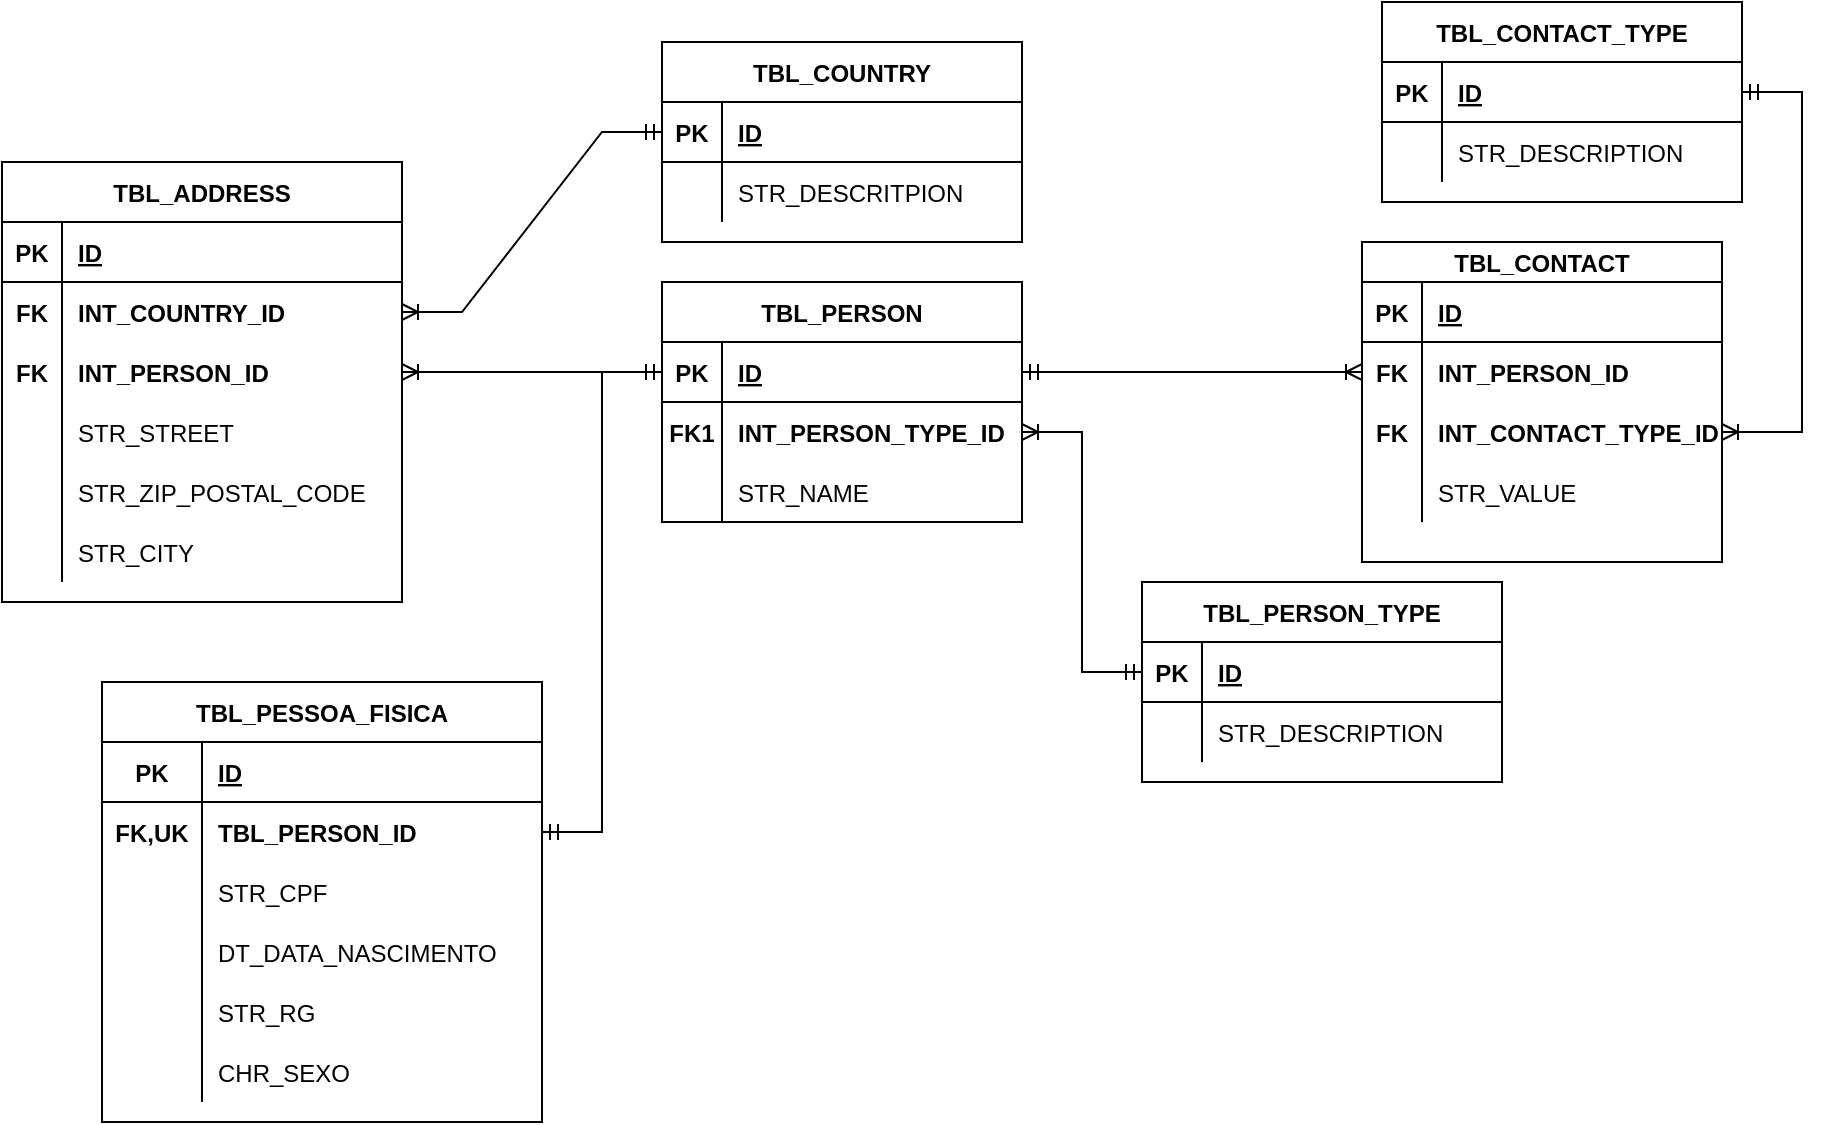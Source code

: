 <mxfile version="20.3.0" type="device"><diagram id="R2lEEEUBdFMjLlhIrx00" name="Page-1"><mxGraphModel dx="1038" dy="649" grid="1" gridSize="10" guides="1" tooltips="1" connect="1" arrows="1" fold="1" page="1" pageScale="1" pageWidth="850" pageHeight="1100" math="0" shadow="0" extFonts="Permanent Marker^https://fonts.googleapis.com/css?family=Permanent+Marker"><root><mxCell id="0"/><mxCell id="1" parent="0"/><mxCell id="Aoj9Gssle_hRVHIdnQII-1" value="TBL_PERSON" style="shape=table;startSize=30;container=1;collapsible=1;childLayout=tableLayout;fixedRows=1;rowLines=0;fontStyle=1;align=center;resizeLast=1;" parent="1" vertex="1"><mxGeometry x="350" y="160" width="180" height="120" as="geometry"/></mxCell><mxCell id="Aoj9Gssle_hRVHIdnQII-2" value="" style="shape=tableRow;horizontal=0;startSize=0;swimlaneHead=0;swimlaneBody=0;fillColor=none;collapsible=0;dropTarget=0;points=[[0,0.5],[1,0.5]];portConstraint=eastwest;top=0;left=0;right=0;bottom=1;" parent="Aoj9Gssle_hRVHIdnQII-1" vertex="1"><mxGeometry y="30" width="180" height="30" as="geometry"/></mxCell><mxCell id="Aoj9Gssle_hRVHIdnQII-3" value="PK" style="shape=partialRectangle;connectable=0;fillColor=none;top=0;left=0;bottom=0;right=0;fontStyle=1;overflow=hidden;" parent="Aoj9Gssle_hRVHIdnQII-2" vertex="1"><mxGeometry width="30" height="30" as="geometry"><mxRectangle width="30" height="30" as="alternateBounds"/></mxGeometry></mxCell><mxCell id="Aoj9Gssle_hRVHIdnQII-4" value="ID" style="shape=partialRectangle;connectable=0;fillColor=none;top=0;left=0;bottom=0;right=0;align=left;spacingLeft=6;fontStyle=5;overflow=hidden;" parent="Aoj9Gssle_hRVHIdnQII-2" vertex="1"><mxGeometry x="30" width="150" height="30" as="geometry"><mxRectangle width="150" height="30" as="alternateBounds"/></mxGeometry></mxCell><mxCell id="Aoj9Gssle_hRVHIdnQII-8" value="" style="shape=tableRow;horizontal=0;startSize=0;swimlaneHead=0;swimlaneBody=0;fillColor=none;collapsible=0;dropTarget=0;points=[[0,0.5],[1,0.5]];portConstraint=eastwest;top=0;left=0;right=0;bottom=0;" parent="Aoj9Gssle_hRVHIdnQII-1" vertex="1"><mxGeometry y="60" width="180" height="30" as="geometry"/></mxCell><mxCell id="Aoj9Gssle_hRVHIdnQII-9" value="FK1" style="shape=partialRectangle;connectable=0;fillColor=none;top=0;left=0;bottom=0;right=0;editable=1;overflow=hidden;fontStyle=1" parent="Aoj9Gssle_hRVHIdnQII-8" vertex="1"><mxGeometry width="30" height="30" as="geometry"><mxRectangle width="30" height="30" as="alternateBounds"/></mxGeometry></mxCell><mxCell id="Aoj9Gssle_hRVHIdnQII-10" value="INT_PERSON_TYPE_ID" style="shape=partialRectangle;connectable=0;fillColor=none;top=0;left=0;bottom=0;right=0;align=left;spacingLeft=6;overflow=hidden;fontStyle=1" parent="Aoj9Gssle_hRVHIdnQII-8" vertex="1"><mxGeometry x="30" width="150" height="30" as="geometry"><mxRectangle width="150" height="30" as="alternateBounds"/></mxGeometry></mxCell><mxCell id="Aoj9Gssle_hRVHIdnQII-5" value="" style="shape=tableRow;horizontal=0;startSize=0;swimlaneHead=0;swimlaneBody=0;fillColor=none;collapsible=0;dropTarget=0;points=[[0,0.5],[1,0.5]];portConstraint=eastwest;top=0;left=0;right=0;bottom=0;" parent="Aoj9Gssle_hRVHIdnQII-1" vertex="1"><mxGeometry y="90" width="180" height="30" as="geometry"/></mxCell><mxCell id="Aoj9Gssle_hRVHIdnQII-6" value="" style="shape=partialRectangle;connectable=0;fillColor=none;top=0;left=0;bottom=0;right=0;editable=1;overflow=hidden;" parent="Aoj9Gssle_hRVHIdnQII-5" vertex="1"><mxGeometry width="30" height="30" as="geometry"><mxRectangle width="30" height="30" as="alternateBounds"/></mxGeometry></mxCell><mxCell id="Aoj9Gssle_hRVHIdnQII-7" value="STR_NAME" style="shape=partialRectangle;connectable=0;fillColor=none;top=0;left=0;bottom=0;right=0;align=left;spacingLeft=6;overflow=hidden;" parent="Aoj9Gssle_hRVHIdnQII-5" vertex="1"><mxGeometry x="30" width="150" height="30" as="geometry"><mxRectangle width="150" height="30" as="alternateBounds"/></mxGeometry></mxCell><mxCell id="Aoj9Gssle_hRVHIdnQII-14" value="TBL_PERSON_TYPE" style="shape=table;startSize=30;container=1;collapsible=1;childLayout=tableLayout;fixedRows=1;rowLines=0;fontStyle=1;align=center;resizeLast=1;" parent="1" vertex="1"><mxGeometry x="590" y="310" width="180" height="100" as="geometry"/></mxCell><mxCell id="Aoj9Gssle_hRVHIdnQII-15" value="" style="shape=tableRow;horizontal=0;startSize=0;swimlaneHead=0;swimlaneBody=0;fillColor=none;collapsible=0;dropTarget=0;points=[[0,0.5],[1,0.5]];portConstraint=eastwest;top=0;left=0;right=0;bottom=1;" parent="Aoj9Gssle_hRVHIdnQII-14" vertex="1"><mxGeometry y="30" width="180" height="30" as="geometry"/></mxCell><mxCell id="Aoj9Gssle_hRVHIdnQII-16" value="PK" style="shape=partialRectangle;connectable=0;fillColor=none;top=0;left=0;bottom=0;right=0;fontStyle=1;overflow=hidden;" parent="Aoj9Gssle_hRVHIdnQII-15" vertex="1"><mxGeometry width="30" height="30" as="geometry"><mxRectangle width="30" height="30" as="alternateBounds"/></mxGeometry></mxCell><mxCell id="Aoj9Gssle_hRVHIdnQII-17" value="ID" style="shape=partialRectangle;connectable=0;fillColor=none;top=0;left=0;bottom=0;right=0;align=left;spacingLeft=6;fontStyle=5;overflow=hidden;" parent="Aoj9Gssle_hRVHIdnQII-15" vertex="1"><mxGeometry x="30" width="150" height="30" as="geometry"><mxRectangle width="150" height="30" as="alternateBounds"/></mxGeometry></mxCell><mxCell id="Aoj9Gssle_hRVHIdnQII-18" value="" style="shape=tableRow;horizontal=0;startSize=0;swimlaneHead=0;swimlaneBody=0;fillColor=none;collapsible=0;dropTarget=0;points=[[0,0.5],[1,0.5]];portConstraint=eastwest;top=0;left=0;right=0;bottom=0;" parent="Aoj9Gssle_hRVHIdnQII-14" vertex="1"><mxGeometry y="60" width="180" height="30" as="geometry"/></mxCell><mxCell id="Aoj9Gssle_hRVHIdnQII-19" value="" style="shape=partialRectangle;connectable=0;fillColor=none;top=0;left=0;bottom=0;right=0;editable=1;overflow=hidden;" parent="Aoj9Gssle_hRVHIdnQII-18" vertex="1"><mxGeometry width="30" height="30" as="geometry"><mxRectangle width="30" height="30" as="alternateBounds"/></mxGeometry></mxCell><mxCell id="Aoj9Gssle_hRVHIdnQII-20" value="STR_DESCRIPTION" style="shape=partialRectangle;connectable=0;fillColor=none;top=0;left=0;bottom=0;right=0;align=left;spacingLeft=6;overflow=hidden;" parent="Aoj9Gssle_hRVHIdnQII-18" vertex="1"><mxGeometry x="30" width="150" height="30" as="geometry"><mxRectangle width="150" height="30" as="alternateBounds"/></mxGeometry></mxCell><mxCell id="Aoj9Gssle_hRVHIdnQII-31" value="TBL_CONTACT_TYPE" style="shape=table;startSize=30;container=1;collapsible=1;childLayout=tableLayout;fixedRows=1;rowLines=0;fontStyle=1;align=center;resizeLast=1;" parent="1" vertex="1"><mxGeometry x="710" y="20" width="180" height="100" as="geometry"/></mxCell><mxCell id="Aoj9Gssle_hRVHIdnQII-32" value="" style="shape=tableRow;horizontal=0;startSize=0;swimlaneHead=0;swimlaneBody=0;fillColor=none;collapsible=0;dropTarget=0;points=[[0,0.5],[1,0.5]];portConstraint=eastwest;top=0;left=0;right=0;bottom=1;" parent="Aoj9Gssle_hRVHIdnQII-31" vertex="1"><mxGeometry y="30" width="180" height="30" as="geometry"/></mxCell><mxCell id="Aoj9Gssle_hRVHIdnQII-33" value="PK" style="shape=partialRectangle;connectable=0;fillColor=none;top=0;left=0;bottom=0;right=0;fontStyle=1;overflow=hidden;" parent="Aoj9Gssle_hRVHIdnQII-32" vertex="1"><mxGeometry width="30" height="30" as="geometry"><mxRectangle width="30" height="30" as="alternateBounds"/></mxGeometry></mxCell><mxCell id="Aoj9Gssle_hRVHIdnQII-34" value="ID" style="shape=partialRectangle;connectable=0;fillColor=none;top=0;left=0;bottom=0;right=0;align=left;spacingLeft=6;fontStyle=5;overflow=hidden;" parent="Aoj9Gssle_hRVHIdnQII-32" vertex="1"><mxGeometry x="30" width="150" height="30" as="geometry"><mxRectangle width="150" height="30" as="alternateBounds"/></mxGeometry></mxCell><mxCell id="Aoj9Gssle_hRVHIdnQII-35" value="" style="shape=tableRow;horizontal=0;startSize=0;swimlaneHead=0;swimlaneBody=0;fillColor=none;collapsible=0;dropTarget=0;points=[[0,0.5],[1,0.5]];portConstraint=eastwest;top=0;left=0;right=0;bottom=0;" parent="Aoj9Gssle_hRVHIdnQII-31" vertex="1"><mxGeometry y="60" width="180" height="30" as="geometry"/></mxCell><mxCell id="Aoj9Gssle_hRVHIdnQII-36" value="" style="shape=partialRectangle;connectable=0;fillColor=none;top=0;left=0;bottom=0;right=0;editable=1;overflow=hidden;" parent="Aoj9Gssle_hRVHIdnQII-35" vertex="1"><mxGeometry width="30" height="30" as="geometry"><mxRectangle width="30" height="30" as="alternateBounds"/></mxGeometry></mxCell><mxCell id="Aoj9Gssle_hRVHIdnQII-37" value="STR_DESCRIPTION" style="shape=partialRectangle;connectable=0;fillColor=none;top=0;left=0;bottom=0;right=0;align=left;spacingLeft=6;overflow=hidden;" parent="Aoj9Gssle_hRVHIdnQII-35" vertex="1"><mxGeometry x="30" width="150" height="30" as="geometry"><mxRectangle width="150" height="30" as="alternateBounds"/></mxGeometry></mxCell><mxCell id="Aoj9Gssle_hRVHIdnQII-44" value="TBL_CONTACT" style="shape=table;startSize=20;container=1;collapsible=1;childLayout=tableLayout;fixedRows=1;rowLines=0;fontStyle=1;align=center;resizeLast=1;" parent="1" vertex="1"><mxGeometry x="700" y="140" width="180" height="160" as="geometry"/></mxCell><mxCell id="Aoj9Gssle_hRVHIdnQII-45" value="" style="shape=tableRow;horizontal=0;startSize=0;swimlaneHead=0;swimlaneBody=0;fillColor=none;collapsible=0;dropTarget=0;points=[[0,0.5],[1,0.5]];portConstraint=eastwest;top=0;left=0;right=0;bottom=1;" parent="Aoj9Gssle_hRVHIdnQII-44" vertex="1"><mxGeometry y="20" width="180" height="30" as="geometry"/></mxCell><mxCell id="Aoj9Gssle_hRVHIdnQII-46" value="PK" style="shape=partialRectangle;connectable=0;fillColor=none;top=0;left=0;bottom=0;right=0;fontStyle=1;overflow=hidden;" parent="Aoj9Gssle_hRVHIdnQII-45" vertex="1"><mxGeometry width="30" height="30" as="geometry"><mxRectangle width="30" height="30" as="alternateBounds"/></mxGeometry></mxCell><mxCell id="Aoj9Gssle_hRVHIdnQII-47" value="ID" style="shape=partialRectangle;connectable=0;fillColor=none;top=0;left=0;bottom=0;right=0;align=left;spacingLeft=6;fontStyle=5;overflow=hidden;" parent="Aoj9Gssle_hRVHIdnQII-45" vertex="1"><mxGeometry x="30" width="150" height="30" as="geometry"><mxRectangle width="150" height="30" as="alternateBounds"/></mxGeometry></mxCell><mxCell id="Aoj9Gssle_hRVHIdnQII-75" value="" style="shape=tableRow;horizontal=0;startSize=0;swimlaneHead=0;swimlaneBody=0;fillColor=none;collapsible=0;dropTarget=0;points=[[0,0.5],[1,0.5]];portConstraint=eastwest;top=0;left=0;right=0;bottom=0;" parent="Aoj9Gssle_hRVHIdnQII-44" vertex="1"><mxGeometry y="50" width="180" height="30" as="geometry"/></mxCell><mxCell id="Aoj9Gssle_hRVHIdnQII-76" value="FK" style="shape=partialRectangle;connectable=0;fillColor=none;top=0;left=0;bottom=0;right=0;fontStyle=1;overflow=hidden;" parent="Aoj9Gssle_hRVHIdnQII-75" vertex="1"><mxGeometry width="30" height="30" as="geometry"><mxRectangle width="30" height="30" as="alternateBounds"/></mxGeometry></mxCell><mxCell id="Aoj9Gssle_hRVHIdnQII-77" value="INT_PERSON_ID" style="shape=partialRectangle;connectable=0;fillColor=none;top=0;left=0;bottom=0;right=0;align=left;spacingLeft=6;fontStyle=1;overflow=hidden;" parent="Aoj9Gssle_hRVHIdnQII-75" vertex="1"><mxGeometry x="30" width="150" height="30" as="geometry"><mxRectangle width="150" height="30" as="alternateBounds"/></mxGeometry></mxCell><mxCell id="Aoj9Gssle_hRVHIdnQII-78" value="" style="shape=tableRow;horizontal=0;startSize=0;swimlaneHead=0;swimlaneBody=0;fillColor=none;collapsible=0;dropTarget=0;points=[[0,0.5],[1,0.5]];portConstraint=eastwest;top=0;left=0;right=0;bottom=0;" parent="Aoj9Gssle_hRVHIdnQII-44" vertex="1"><mxGeometry y="80" width="180" height="30" as="geometry"/></mxCell><mxCell id="Aoj9Gssle_hRVHIdnQII-79" value="FK" style="shape=partialRectangle;connectable=0;fillColor=none;top=0;left=0;bottom=0;right=0;fontStyle=1;overflow=hidden;" parent="Aoj9Gssle_hRVHIdnQII-78" vertex="1"><mxGeometry width="30" height="30" as="geometry"><mxRectangle width="30" height="30" as="alternateBounds"/></mxGeometry></mxCell><mxCell id="Aoj9Gssle_hRVHIdnQII-80" value="INT_CONTACT_TYPE_ID" style="shape=partialRectangle;connectable=0;fillColor=none;top=0;left=0;bottom=0;right=0;align=left;spacingLeft=6;fontStyle=1;overflow=hidden;" parent="Aoj9Gssle_hRVHIdnQII-78" vertex="1"><mxGeometry x="30" width="150" height="30" as="geometry"><mxRectangle width="150" height="30" as="alternateBounds"/></mxGeometry></mxCell><mxCell id="Aoj9Gssle_hRVHIdnQII-82" value="" style="shape=tableRow;horizontal=0;startSize=0;swimlaneHead=0;swimlaneBody=0;fillColor=none;collapsible=0;dropTarget=0;points=[[0,0.5],[1,0.5]];portConstraint=eastwest;top=0;left=0;right=0;bottom=0;" parent="Aoj9Gssle_hRVHIdnQII-44" vertex="1"><mxGeometry y="110" width="180" height="30" as="geometry"/></mxCell><mxCell id="Aoj9Gssle_hRVHIdnQII-83" value="" style="shape=partialRectangle;connectable=0;fillColor=none;top=0;left=0;bottom=0;right=0;editable=1;overflow=hidden;" parent="Aoj9Gssle_hRVHIdnQII-82" vertex="1"><mxGeometry width="30" height="30" as="geometry"><mxRectangle width="30" height="30" as="alternateBounds"/></mxGeometry></mxCell><mxCell id="Aoj9Gssle_hRVHIdnQII-84" value="STR_VALUE" style="shape=partialRectangle;connectable=0;fillColor=none;top=0;left=0;bottom=0;right=0;align=left;spacingLeft=6;overflow=hidden;" parent="Aoj9Gssle_hRVHIdnQII-82" vertex="1"><mxGeometry x="30" width="150" height="30" as="geometry"><mxRectangle width="150" height="30" as="alternateBounds"/></mxGeometry></mxCell><mxCell id="Aoj9Gssle_hRVHIdnQII-85" value="TBL_ADDRESS" style="shape=table;startSize=30;container=1;collapsible=1;childLayout=tableLayout;fixedRows=1;rowLines=0;fontStyle=1;align=center;resizeLast=1;" parent="1" vertex="1"><mxGeometry x="20" y="100" width="200" height="220" as="geometry"/></mxCell><mxCell id="Aoj9Gssle_hRVHIdnQII-86" value="" style="shape=tableRow;horizontal=0;startSize=0;swimlaneHead=0;swimlaneBody=0;fillColor=none;collapsible=0;dropTarget=0;points=[[0,0.5],[1,0.5]];portConstraint=eastwest;top=0;left=0;right=0;bottom=1;" parent="Aoj9Gssle_hRVHIdnQII-85" vertex="1"><mxGeometry y="30" width="200" height="30" as="geometry"/></mxCell><mxCell id="Aoj9Gssle_hRVHIdnQII-87" value="PK" style="shape=partialRectangle;connectable=0;fillColor=none;top=0;left=0;bottom=0;right=0;fontStyle=1;overflow=hidden;" parent="Aoj9Gssle_hRVHIdnQII-86" vertex="1"><mxGeometry width="30" height="30" as="geometry"><mxRectangle width="30" height="30" as="alternateBounds"/></mxGeometry></mxCell><mxCell id="Aoj9Gssle_hRVHIdnQII-88" value="ID" style="shape=partialRectangle;connectable=0;fillColor=none;top=0;left=0;bottom=0;right=0;align=left;spacingLeft=6;fontStyle=5;overflow=hidden;" parent="Aoj9Gssle_hRVHIdnQII-86" vertex="1"><mxGeometry x="30" width="170" height="30" as="geometry"><mxRectangle width="170" height="30" as="alternateBounds"/></mxGeometry></mxCell><mxCell id="Aoj9Gssle_hRVHIdnQII-108" value="" style="shape=tableRow;horizontal=0;startSize=0;swimlaneHead=0;swimlaneBody=0;fillColor=none;collapsible=0;dropTarget=0;points=[[0,0.5],[1,0.5]];portConstraint=eastwest;top=0;left=0;right=0;bottom=0;" parent="Aoj9Gssle_hRVHIdnQII-85" vertex="1"><mxGeometry y="60" width="200" height="30" as="geometry"/></mxCell><mxCell id="Aoj9Gssle_hRVHIdnQII-109" value="FK" style="shape=partialRectangle;connectable=0;fillColor=none;top=0;left=0;bottom=0;right=0;fontStyle=1;overflow=hidden;" parent="Aoj9Gssle_hRVHIdnQII-108" vertex="1"><mxGeometry width="30" height="30" as="geometry"><mxRectangle width="30" height="30" as="alternateBounds"/></mxGeometry></mxCell><mxCell id="Aoj9Gssle_hRVHIdnQII-110" value="INT_COUNTRY_ID" style="shape=partialRectangle;connectable=0;fillColor=none;top=0;left=0;bottom=0;right=0;align=left;spacingLeft=6;fontStyle=1;overflow=hidden;" parent="Aoj9Gssle_hRVHIdnQII-108" vertex="1"><mxGeometry x="30" width="170" height="30" as="geometry"><mxRectangle width="170" height="30" as="alternateBounds"/></mxGeometry></mxCell><mxCell id="Aoj9Gssle_hRVHIdnQII-125" value="" style="shape=tableRow;horizontal=0;startSize=0;swimlaneHead=0;swimlaneBody=0;fillColor=none;collapsible=0;dropTarget=0;points=[[0,0.5],[1,0.5]];portConstraint=eastwest;top=0;left=0;right=0;bottom=0;" parent="Aoj9Gssle_hRVHIdnQII-85" vertex="1"><mxGeometry y="90" width="200" height="30" as="geometry"/></mxCell><mxCell id="Aoj9Gssle_hRVHIdnQII-126" value="FK" style="shape=partialRectangle;connectable=0;fillColor=none;top=0;left=0;bottom=0;right=0;fontStyle=1;overflow=hidden;" parent="Aoj9Gssle_hRVHIdnQII-125" vertex="1"><mxGeometry width="30" height="30" as="geometry"><mxRectangle width="30" height="30" as="alternateBounds"/></mxGeometry></mxCell><mxCell id="Aoj9Gssle_hRVHIdnQII-127" value="INT_PERSON_ID" style="shape=partialRectangle;connectable=0;fillColor=none;top=0;left=0;bottom=0;right=0;align=left;spacingLeft=6;fontStyle=1;overflow=hidden;" parent="Aoj9Gssle_hRVHIdnQII-125" vertex="1"><mxGeometry x="30" width="170" height="30" as="geometry"><mxRectangle width="170" height="30" as="alternateBounds"/></mxGeometry></mxCell><mxCell id="Aoj9Gssle_hRVHIdnQII-89" value="" style="shape=tableRow;horizontal=0;startSize=0;swimlaneHead=0;swimlaneBody=0;fillColor=none;collapsible=0;dropTarget=0;points=[[0,0.5],[1,0.5]];portConstraint=eastwest;top=0;left=0;right=0;bottom=0;" parent="Aoj9Gssle_hRVHIdnQII-85" vertex="1"><mxGeometry y="120" width="200" height="30" as="geometry"/></mxCell><mxCell id="Aoj9Gssle_hRVHIdnQII-90" value="" style="shape=partialRectangle;connectable=0;fillColor=none;top=0;left=0;bottom=0;right=0;editable=1;overflow=hidden;" parent="Aoj9Gssle_hRVHIdnQII-89" vertex="1"><mxGeometry width="30" height="30" as="geometry"><mxRectangle width="30" height="30" as="alternateBounds"/></mxGeometry></mxCell><mxCell id="Aoj9Gssle_hRVHIdnQII-91" value="STR_STREET" style="shape=partialRectangle;connectable=0;fillColor=none;top=0;left=0;bottom=0;right=0;align=left;spacingLeft=6;overflow=hidden;" parent="Aoj9Gssle_hRVHIdnQII-89" vertex="1"><mxGeometry x="30" width="170" height="30" as="geometry"><mxRectangle width="170" height="30" as="alternateBounds"/></mxGeometry></mxCell><mxCell id="Aoj9Gssle_hRVHIdnQII-92" value="" style="shape=tableRow;horizontal=0;startSize=0;swimlaneHead=0;swimlaneBody=0;fillColor=none;collapsible=0;dropTarget=0;points=[[0,0.5],[1,0.5]];portConstraint=eastwest;top=0;left=0;right=0;bottom=0;" parent="Aoj9Gssle_hRVHIdnQII-85" vertex="1"><mxGeometry y="150" width="200" height="30" as="geometry"/></mxCell><mxCell id="Aoj9Gssle_hRVHIdnQII-93" value="" style="shape=partialRectangle;connectable=0;fillColor=none;top=0;left=0;bottom=0;right=0;editable=1;overflow=hidden;" parent="Aoj9Gssle_hRVHIdnQII-92" vertex="1"><mxGeometry width="30" height="30" as="geometry"><mxRectangle width="30" height="30" as="alternateBounds"/></mxGeometry></mxCell><mxCell id="Aoj9Gssle_hRVHIdnQII-94" value="STR_ZIP_POSTAL_CODE" style="shape=partialRectangle;connectable=0;fillColor=none;top=0;left=0;bottom=0;right=0;align=left;spacingLeft=6;overflow=hidden;" parent="Aoj9Gssle_hRVHIdnQII-92" vertex="1"><mxGeometry x="30" width="170" height="30" as="geometry"><mxRectangle width="170" height="30" as="alternateBounds"/></mxGeometry></mxCell><mxCell id="Aoj9Gssle_hRVHIdnQII-95" value="" style="shape=tableRow;horizontal=0;startSize=0;swimlaneHead=0;swimlaneBody=0;fillColor=none;collapsible=0;dropTarget=0;points=[[0,0.5],[1,0.5]];portConstraint=eastwest;top=0;left=0;right=0;bottom=0;" parent="Aoj9Gssle_hRVHIdnQII-85" vertex="1"><mxGeometry y="180" width="200" height="30" as="geometry"/></mxCell><mxCell id="Aoj9Gssle_hRVHIdnQII-96" value="" style="shape=partialRectangle;connectable=0;fillColor=none;top=0;left=0;bottom=0;right=0;editable=1;overflow=hidden;" parent="Aoj9Gssle_hRVHIdnQII-95" vertex="1"><mxGeometry width="30" height="30" as="geometry"><mxRectangle width="30" height="30" as="alternateBounds"/></mxGeometry></mxCell><mxCell id="Aoj9Gssle_hRVHIdnQII-97" value="STR_CITY" style="shape=partialRectangle;connectable=0;fillColor=none;top=0;left=0;bottom=0;right=0;align=left;spacingLeft=6;overflow=hidden;" parent="Aoj9Gssle_hRVHIdnQII-95" vertex="1"><mxGeometry x="30" width="170" height="30" as="geometry"><mxRectangle width="170" height="30" as="alternateBounds"/></mxGeometry></mxCell><mxCell id="Aoj9Gssle_hRVHIdnQII-100" value="" style="edgeStyle=entityRelationEdgeStyle;fontSize=12;html=1;endArrow=ERoneToMany;startArrow=ERmandOne;rounded=0;" parent="1" source="Aoj9Gssle_hRVHIdnQII-15" target="Aoj9Gssle_hRVHIdnQII-8" edge="1"><mxGeometry width="100" height="100" relative="1" as="geometry"><mxPoint x="370" y="380" as="sourcePoint"/><mxPoint x="470" y="280" as="targetPoint"/></mxGeometry></mxCell><mxCell id="Aoj9Gssle_hRVHIdnQII-102" value="" style="edgeStyle=entityRelationEdgeStyle;fontSize=12;html=1;endArrow=ERoneToMany;startArrow=ERmandOne;rounded=0;" parent="1" source="Aoj9Gssle_hRVHIdnQII-32" target="Aoj9Gssle_hRVHIdnQII-78" edge="1"><mxGeometry width="100" height="100" relative="1" as="geometry"><mxPoint x="1002" y="23" as="sourcePoint"/><mxPoint x="652" y="238" as="targetPoint"/></mxGeometry></mxCell><mxCell id="Aoj9Gssle_hRVHIdnQII-104" value="" style="edgeStyle=entityRelationEdgeStyle;fontSize=12;html=1;endArrow=ERoneToMany;startArrow=ERmandOne;rounded=0;" parent="1" source="Aoj9Gssle_hRVHIdnQII-2" target="Aoj9Gssle_hRVHIdnQII-75" edge="1"><mxGeometry width="100" height="100" relative="1" as="geometry"><mxPoint x="370" y="380" as="sourcePoint"/><mxPoint x="470" y="280" as="targetPoint"/></mxGeometry></mxCell><mxCell id="Aoj9Gssle_hRVHIdnQII-111" value="TBL_COUNTRY" style="shape=table;startSize=30;container=1;collapsible=1;childLayout=tableLayout;fixedRows=1;rowLines=0;fontStyle=1;align=center;resizeLast=1;" parent="1" vertex="1"><mxGeometry x="350" y="40" width="180" height="100" as="geometry"/></mxCell><mxCell id="Aoj9Gssle_hRVHIdnQII-112" value="" style="shape=tableRow;horizontal=0;startSize=0;swimlaneHead=0;swimlaneBody=0;fillColor=none;collapsible=0;dropTarget=0;points=[[0,0.5],[1,0.5]];portConstraint=eastwest;top=0;left=0;right=0;bottom=1;" parent="Aoj9Gssle_hRVHIdnQII-111" vertex="1"><mxGeometry y="30" width="180" height="30" as="geometry"/></mxCell><mxCell id="Aoj9Gssle_hRVHIdnQII-113" value="PK" style="shape=partialRectangle;connectable=0;fillColor=none;top=0;left=0;bottom=0;right=0;fontStyle=1;overflow=hidden;" parent="Aoj9Gssle_hRVHIdnQII-112" vertex="1"><mxGeometry width="30" height="30" as="geometry"><mxRectangle width="30" height="30" as="alternateBounds"/></mxGeometry></mxCell><mxCell id="Aoj9Gssle_hRVHIdnQII-114" value="ID" style="shape=partialRectangle;connectable=0;fillColor=none;top=0;left=0;bottom=0;right=0;align=left;spacingLeft=6;fontStyle=5;overflow=hidden;" parent="Aoj9Gssle_hRVHIdnQII-112" vertex="1"><mxGeometry x="30" width="150" height="30" as="geometry"><mxRectangle width="150" height="30" as="alternateBounds"/></mxGeometry></mxCell><mxCell id="Aoj9Gssle_hRVHIdnQII-115" value="" style="shape=tableRow;horizontal=0;startSize=0;swimlaneHead=0;swimlaneBody=0;fillColor=none;collapsible=0;dropTarget=0;points=[[0,0.5],[1,0.5]];portConstraint=eastwest;top=0;left=0;right=0;bottom=0;" parent="Aoj9Gssle_hRVHIdnQII-111" vertex="1"><mxGeometry y="60" width="180" height="30" as="geometry"/></mxCell><mxCell id="Aoj9Gssle_hRVHIdnQII-116" value="" style="shape=partialRectangle;connectable=0;fillColor=none;top=0;left=0;bottom=0;right=0;editable=1;overflow=hidden;" parent="Aoj9Gssle_hRVHIdnQII-115" vertex="1"><mxGeometry width="30" height="30" as="geometry"><mxRectangle width="30" height="30" as="alternateBounds"/></mxGeometry></mxCell><mxCell id="Aoj9Gssle_hRVHIdnQII-117" value="STR_DESCRITPION" style="shape=partialRectangle;connectable=0;fillColor=none;top=0;left=0;bottom=0;right=0;align=left;spacingLeft=6;overflow=hidden;" parent="Aoj9Gssle_hRVHIdnQII-115" vertex="1"><mxGeometry x="30" width="150" height="30" as="geometry"><mxRectangle width="150" height="30" as="alternateBounds"/></mxGeometry></mxCell><mxCell id="Aoj9Gssle_hRVHIdnQII-124" value="" style="edgeStyle=entityRelationEdgeStyle;fontSize=12;html=1;endArrow=ERoneToMany;startArrow=ERmandOne;rounded=0;" parent="1" source="Aoj9Gssle_hRVHIdnQII-112" target="Aoj9Gssle_hRVHIdnQII-108" edge="1"><mxGeometry width="100" height="100" relative="1" as="geometry"><mxPoint x="370" y="380" as="sourcePoint"/><mxPoint x="470" y="280" as="targetPoint"/></mxGeometry></mxCell><mxCell id="Aoj9Gssle_hRVHIdnQII-128" value="" style="edgeStyle=entityRelationEdgeStyle;fontSize=12;html=1;endArrow=ERoneToMany;startArrow=ERmandOne;rounded=0;" parent="1" source="Aoj9Gssle_hRVHIdnQII-2" target="Aoj9Gssle_hRVHIdnQII-125" edge="1"><mxGeometry width="100" height="100" relative="1" as="geometry"><mxPoint x="370" y="380" as="sourcePoint"/><mxPoint x="470" y="280" as="targetPoint"/></mxGeometry></mxCell><mxCell id="Aoj9Gssle_hRVHIdnQII-129" value="TBL_PESSOA_FISICA" style="shape=table;startSize=30;container=1;collapsible=1;childLayout=tableLayout;fixedRows=1;rowLines=0;fontStyle=1;align=center;resizeLast=1;rounded=0;shadow=0;sketch=0;labelBorderColor=none;" parent="1" vertex="1"><mxGeometry x="70" y="360" width="220" height="220" as="geometry"/></mxCell><mxCell id="Aoj9Gssle_hRVHIdnQII-130" value="" style="shape=tableRow;horizontal=0;startSize=0;swimlaneHead=0;swimlaneBody=0;fillColor=none;collapsible=0;dropTarget=0;points=[[0,0.5],[1,0.5]];portConstraint=eastwest;top=0;left=0;right=0;bottom=1;" parent="Aoj9Gssle_hRVHIdnQII-129" vertex="1"><mxGeometry y="30" width="220" height="30" as="geometry"/></mxCell><mxCell id="Aoj9Gssle_hRVHIdnQII-131" value="PK" style="shape=partialRectangle;connectable=0;fillColor=none;top=0;left=0;bottom=0;right=0;fontStyle=1;overflow=hidden;" parent="Aoj9Gssle_hRVHIdnQII-130" vertex="1"><mxGeometry width="50" height="30" as="geometry"><mxRectangle width="50" height="30" as="alternateBounds"/></mxGeometry></mxCell><mxCell id="Aoj9Gssle_hRVHIdnQII-132" value="ID" style="shape=partialRectangle;connectable=0;fillColor=none;top=0;left=0;bottom=0;right=0;align=left;spacingLeft=6;fontStyle=5;overflow=hidden;" parent="Aoj9Gssle_hRVHIdnQII-130" vertex="1"><mxGeometry x="50" width="170" height="30" as="geometry"><mxRectangle width="170" height="30" as="alternateBounds"/></mxGeometry></mxCell><mxCell id="i3ft_zfaerp0WDMVH7SU-6" value="" style="shape=tableRow;horizontal=0;startSize=0;swimlaneHead=0;swimlaneBody=0;fillColor=none;collapsible=0;dropTarget=0;points=[[0,0.5],[1,0.5]];portConstraint=eastwest;top=0;left=0;right=0;bottom=0;" parent="Aoj9Gssle_hRVHIdnQII-129" vertex="1"><mxGeometry y="60" width="220" height="30" as="geometry"/></mxCell><mxCell id="i3ft_zfaerp0WDMVH7SU-7" value="FK,UK" style="shape=partialRectangle;connectable=0;fillColor=none;top=0;left=0;bottom=0;right=0;editable=1;overflow=hidden;fontStyle=1" parent="i3ft_zfaerp0WDMVH7SU-6" vertex="1"><mxGeometry width="50" height="30" as="geometry"><mxRectangle width="50" height="30" as="alternateBounds"/></mxGeometry></mxCell><mxCell id="i3ft_zfaerp0WDMVH7SU-8" value="TBL_PERSON_ID" style="shape=partialRectangle;connectable=0;fillColor=none;top=0;left=0;bottom=0;right=0;align=left;spacingLeft=6;overflow=hidden;fontStyle=1" parent="i3ft_zfaerp0WDMVH7SU-6" vertex="1"><mxGeometry x="50" width="170" height="30" as="geometry"><mxRectangle width="170" height="30" as="alternateBounds"/></mxGeometry></mxCell><mxCell id="Aoj9Gssle_hRVHIdnQII-133" value="" style="shape=tableRow;horizontal=0;startSize=0;swimlaneHead=0;swimlaneBody=0;fillColor=none;collapsible=0;dropTarget=0;points=[[0,0.5],[1,0.5]];portConstraint=eastwest;top=0;left=0;right=0;bottom=0;" parent="Aoj9Gssle_hRVHIdnQII-129" vertex="1"><mxGeometry y="90" width="220" height="30" as="geometry"/></mxCell><mxCell id="Aoj9Gssle_hRVHIdnQII-134" value="" style="shape=partialRectangle;connectable=0;fillColor=none;top=0;left=0;bottom=0;right=0;editable=1;overflow=hidden;" parent="Aoj9Gssle_hRVHIdnQII-133" vertex="1"><mxGeometry width="50" height="30" as="geometry"><mxRectangle width="50" height="30" as="alternateBounds"/></mxGeometry></mxCell><mxCell id="Aoj9Gssle_hRVHIdnQII-135" value="STR_CPF" style="shape=partialRectangle;connectable=0;fillColor=none;top=0;left=0;bottom=0;right=0;align=left;spacingLeft=6;overflow=hidden;" parent="Aoj9Gssle_hRVHIdnQII-133" vertex="1"><mxGeometry x="50" width="170" height="30" as="geometry"><mxRectangle width="170" height="30" as="alternateBounds"/></mxGeometry></mxCell><mxCell id="Aoj9Gssle_hRVHIdnQII-136" value="" style="shape=tableRow;horizontal=0;startSize=0;swimlaneHead=0;swimlaneBody=0;fillColor=none;collapsible=0;dropTarget=0;points=[[0,0.5],[1,0.5]];portConstraint=eastwest;top=0;left=0;right=0;bottom=0;" parent="Aoj9Gssle_hRVHIdnQII-129" vertex="1"><mxGeometry y="120" width="220" height="30" as="geometry"/></mxCell><mxCell id="Aoj9Gssle_hRVHIdnQII-137" value="" style="shape=partialRectangle;connectable=0;fillColor=none;top=0;left=0;bottom=0;right=0;editable=1;overflow=hidden;" parent="Aoj9Gssle_hRVHIdnQII-136" vertex="1"><mxGeometry width="50" height="30" as="geometry"><mxRectangle width="50" height="30" as="alternateBounds"/></mxGeometry></mxCell><mxCell id="Aoj9Gssle_hRVHIdnQII-138" value="DT_DATA_NASCIMENTO" style="shape=partialRectangle;connectable=0;fillColor=none;top=0;left=0;bottom=0;right=0;align=left;spacingLeft=6;overflow=hidden;" parent="Aoj9Gssle_hRVHIdnQII-136" vertex="1"><mxGeometry x="50" width="170" height="30" as="geometry"><mxRectangle width="170" height="30" as="alternateBounds"/></mxGeometry></mxCell><mxCell id="Aoj9Gssle_hRVHIdnQII-139" value="" style="shape=tableRow;horizontal=0;startSize=0;swimlaneHead=0;swimlaneBody=0;fillColor=none;collapsible=0;dropTarget=0;points=[[0,0.5],[1,0.5]];portConstraint=eastwest;top=0;left=0;right=0;bottom=0;" parent="Aoj9Gssle_hRVHIdnQII-129" vertex="1"><mxGeometry y="150" width="220" height="30" as="geometry"/></mxCell><mxCell id="Aoj9Gssle_hRVHIdnQII-140" value="" style="shape=partialRectangle;connectable=0;fillColor=none;top=0;left=0;bottom=0;right=0;editable=1;overflow=hidden;" parent="Aoj9Gssle_hRVHIdnQII-139" vertex="1"><mxGeometry width="50" height="30" as="geometry"><mxRectangle width="50" height="30" as="alternateBounds"/></mxGeometry></mxCell><mxCell id="Aoj9Gssle_hRVHIdnQII-141" value="STR_RG" style="shape=partialRectangle;connectable=0;fillColor=none;top=0;left=0;bottom=0;right=0;align=left;spacingLeft=6;overflow=hidden;" parent="Aoj9Gssle_hRVHIdnQII-139" vertex="1"><mxGeometry x="50" width="170" height="30" as="geometry"><mxRectangle width="170" height="30" as="alternateBounds"/></mxGeometry></mxCell><mxCell id="Aoj9Gssle_hRVHIdnQII-142" value="" style="shape=tableRow;horizontal=0;startSize=0;swimlaneHead=0;swimlaneBody=0;fillColor=none;collapsible=0;dropTarget=0;points=[[0,0.5],[1,0.5]];portConstraint=eastwest;top=0;left=0;right=0;bottom=0;" parent="Aoj9Gssle_hRVHIdnQII-129" vertex="1"><mxGeometry y="180" width="220" height="30" as="geometry"/></mxCell><mxCell id="Aoj9Gssle_hRVHIdnQII-143" value="" style="shape=partialRectangle;connectable=0;fillColor=none;top=0;left=0;bottom=0;right=0;editable=1;overflow=hidden;" parent="Aoj9Gssle_hRVHIdnQII-142" vertex="1"><mxGeometry width="50" height="30" as="geometry"><mxRectangle width="50" height="30" as="alternateBounds"/></mxGeometry></mxCell><mxCell id="Aoj9Gssle_hRVHIdnQII-144" value="CHR_SEXO" style="shape=partialRectangle;connectable=0;fillColor=none;top=0;left=0;bottom=0;right=0;align=left;spacingLeft=6;overflow=hidden;" parent="Aoj9Gssle_hRVHIdnQII-142" vertex="1"><mxGeometry x="50" width="170" height="30" as="geometry"><mxRectangle width="170" height="30" as="alternateBounds"/></mxGeometry></mxCell><mxCell id="i3ft_zfaerp0WDMVH7SU-1" value="" style="edgeStyle=entityRelationEdgeStyle;fontSize=12;html=1;endArrow=ERmandOne;startArrow=ERmandOne;rounded=0;" parent="1" source="i3ft_zfaerp0WDMVH7SU-6" target="Aoj9Gssle_hRVHIdnQII-2" edge="1"><mxGeometry width="100" height="100" relative="1" as="geometry"><mxPoint x="480" y="380" as="sourcePoint"/><mxPoint x="580" y="280" as="targetPoint"/></mxGeometry></mxCell></root></mxGraphModel></diagram></mxfile>